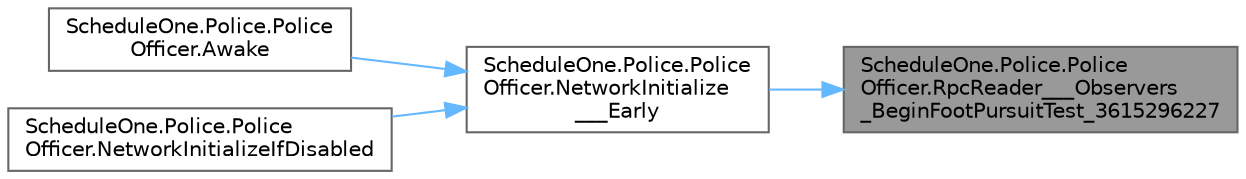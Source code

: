 digraph "ScheduleOne.Police.PoliceOfficer.RpcReader___Observers_BeginFootPursuitTest_3615296227"
{
 // LATEX_PDF_SIZE
  bgcolor="transparent";
  edge [fontname=Helvetica,fontsize=10,labelfontname=Helvetica,labelfontsize=10];
  node [fontname=Helvetica,fontsize=10,shape=box,height=0.2,width=0.4];
  rankdir="RL";
  Node1 [id="Node000001",label="ScheduleOne.Police.Police\lOfficer.RpcReader___Observers\l_BeginFootPursuitTest_3615296227",height=0.2,width=0.4,color="gray40", fillcolor="grey60", style="filled", fontcolor="black",tooltip="RPCs the reader observers begin foot pursuit test 3615296227."];
  Node1 -> Node2 [id="edge1_Node000001_Node000002",dir="back",color="steelblue1",style="solid",tooltip=" "];
  Node2 [id="Node000002",label="ScheduleOne.Police.Police\lOfficer.NetworkInitialize\l___Early",height=0.2,width=0.4,color="grey40", fillcolor="white", style="filled",URL="$class_schedule_one_1_1_police_1_1_police_officer.html#a51782e3a442d4f729562256173ee2a77",tooltip="Networks the initialize early."];
  Node2 -> Node3 [id="edge2_Node000002_Node000003",dir="back",color="steelblue1",style="solid",tooltip=" "];
  Node3 [id="Node000003",label="ScheduleOne.Police.Police\lOfficer.Awake",height=0.2,width=0.4,color="grey40", fillcolor="white", style="filled",URL="$class_schedule_one_1_1_police_1_1_police_officer.html#a16bf2548c16a3a203cf83a0b1d1bf6d6",tooltip="Awakes this instance."];
  Node2 -> Node4 [id="edge3_Node000002_Node000004",dir="back",color="steelblue1",style="solid",tooltip=" "];
  Node4 [id="Node000004",label="ScheduleOne.Police.Police\lOfficer.NetworkInitializeIfDisabled",height=0.2,width=0.4,color="grey40", fillcolor="white", style="filled",URL="$class_schedule_one_1_1_police_1_1_police_officer.html#af6eb0b85f2f4b4552bd5447dc6d12a09",tooltip="Networks the initialize if disabled."];
}
